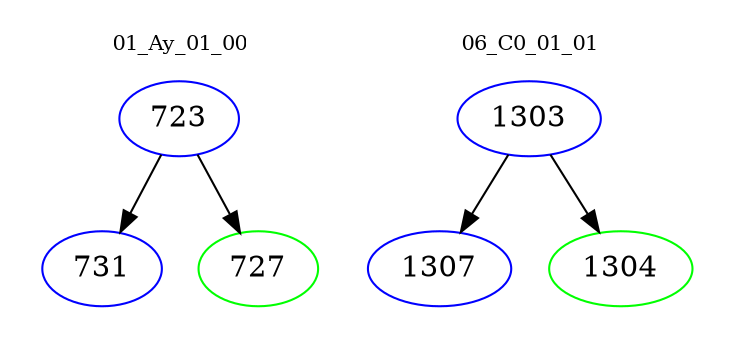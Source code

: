 digraph{
subgraph cluster_0 {
color = white
label = "01_Ay_01_00";
fontsize=10;
T0_723 [label="723", color="blue"]
T0_723 -> T0_731 [color="black"]
T0_731 [label="731", color="blue"]
T0_723 -> T0_727 [color="black"]
T0_727 [label="727", color="green"]
}
subgraph cluster_1 {
color = white
label = "06_C0_01_01";
fontsize=10;
T1_1303 [label="1303", color="blue"]
T1_1303 -> T1_1307 [color="black"]
T1_1307 [label="1307", color="blue"]
T1_1303 -> T1_1304 [color="black"]
T1_1304 [label="1304", color="green"]
}
}
